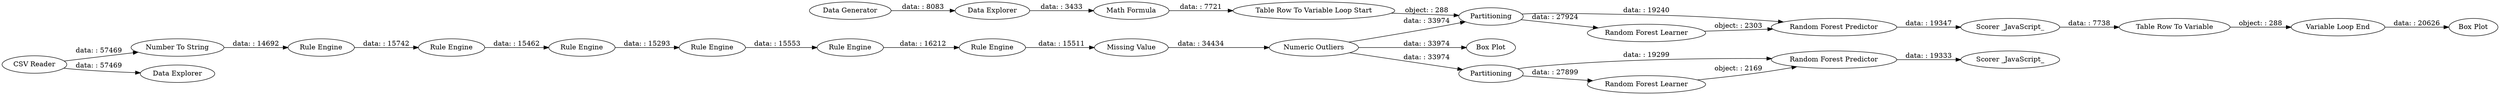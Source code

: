 digraph {
	"7912995394556110384_871" [label="Random Forest Predictor"]
	"7912995394556110384_888" [label="Missing Value"]
	"7912995394556110384_849" [label="Random Forest Predictor"]
	"7912995394556110384_890" [label="Box Plot"]
	"7912995394556110384_884" [label="Rule Engine"]
	"7912995394556110384_848" [label="Random Forest Learner"]
	"7912995394556110384_887" [label="Rule Engine"]
	"7912995394556110384_824" [label="Number To String"]
	"7912995394556110384_1" [label="CSV Reader"]
	"7912995394556110384_889" [label="Numeric Outliers"]
	"7912995394556110384_886" [label="Rule Engine"]
	"7912995394556110384_864" [label="Math Formula"]
	"7912995394556110384_863" [label="Data Generator"]
	"7912995394556110384_868" [label=Partitioning]
	"7912995394556110384_850" [label="Scorer _JavaScript_"]
	"7912995394556110384_869" [label="Scorer _JavaScript_"]
	"7912995394556110384_865" [label="Data Explorer"]
	"7912995394556110384_885" [label="Rule Engine"]
	"7912995394556110384_870" [label="Random Forest Learner"]
	"7912995394556110384_847" [label="Data Explorer"]
	"7912995394556110384_851" [label=Partitioning]
	"7912995394556110384_854" [label="Variable Loop End"]
	"7912995394556110384_883" [label="Rule Engine"]
	"7912995394556110384_882" [label="Rule Engine"]
	"7912995394556110384_881" [label="Box Plot"]
	"7912995394556110384_867" [label="Table Row To Variable"]
	"7912995394556110384_866" [label="Table Row To Variable Loop Start"]
	"7912995394556110384_851" -> "7912995394556110384_849" [label="data: : 19240"]
	"7912995394556110384_871" -> "7912995394556110384_869" [label="data: : 19333"]
	"7912995394556110384_1" -> "7912995394556110384_847" [label="data: : 57469"]
	"7912995394556110384_882" -> "7912995394556110384_883" [label="data: : 15742"]
	"7912995394556110384_849" -> "7912995394556110384_850" [label="data: : 19347"]
	"7912995394556110384_867" -> "7912995394556110384_854" [label="object: : 288"]
	"7912995394556110384_854" -> "7912995394556110384_881" [label="data: : 20626"]
	"7912995394556110384_864" -> "7912995394556110384_866" [label="data: : 7721"]
	"7912995394556110384_851" -> "7912995394556110384_848" [label="data: : 27924"]
	"7912995394556110384_883" -> "7912995394556110384_884" [label="data: : 15462"]
	"7912995394556110384_865" -> "7912995394556110384_864" [label="data: : 3433"]
	"7912995394556110384_889" -> "7912995394556110384_890" [label="data: : 33974"]
	"7912995394556110384_824" -> "7912995394556110384_882" [label="data: : 14692"]
	"7912995394556110384_886" -> "7912995394556110384_887" [label="data: : 16212"]
	"7912995394556110384_1" -> "7912995394556110384_824" [label="data: : 57469"]
	"7912995394556110384_885" -> "7912995394556110384_886" [label="data: : 15553"]
	"7912995394556110384_888" -> "7912995394556110384_889" [label="data: : 34434"]
	"7912995394556110384_848" -> "7912995394556110384_849" [label="object: : 2303"]
	"7912995394556110384_889" -> "7912995394556110384_868" [label="data: : 33974"]
	"7912995394556110384_868" -> "7912995394556110384_870" [label="data: : 27899"]
	"7912995394556110384_884" -> "7912995394556110384_885" [label="data: : 15293"]
	"7912995394556110384_866" -> "7912995394556110384_851" [label="object: : 288"]
	"7912995394556110384_868" -> "7912995394556110384_871" [label="data: : 19299"]
	"7912995394556110384_889" -> "7912995394556110384_851" [label="data: : 33974"]
	"7912995394556110384_863" -> "7912995394556110384_865" [label="data: : 8083"]
	"7912995394556110384_870" -> "7912995394556110384_871" [label="object: : 2169"]
	"7912995394556110384_850" -> "7912995394556110384_867" [label="data: : 7738"]
	"7912995394556110384_887" -> "7912995394556110384_888" [label="data: : 15511"]
	rankdir=LR
}
